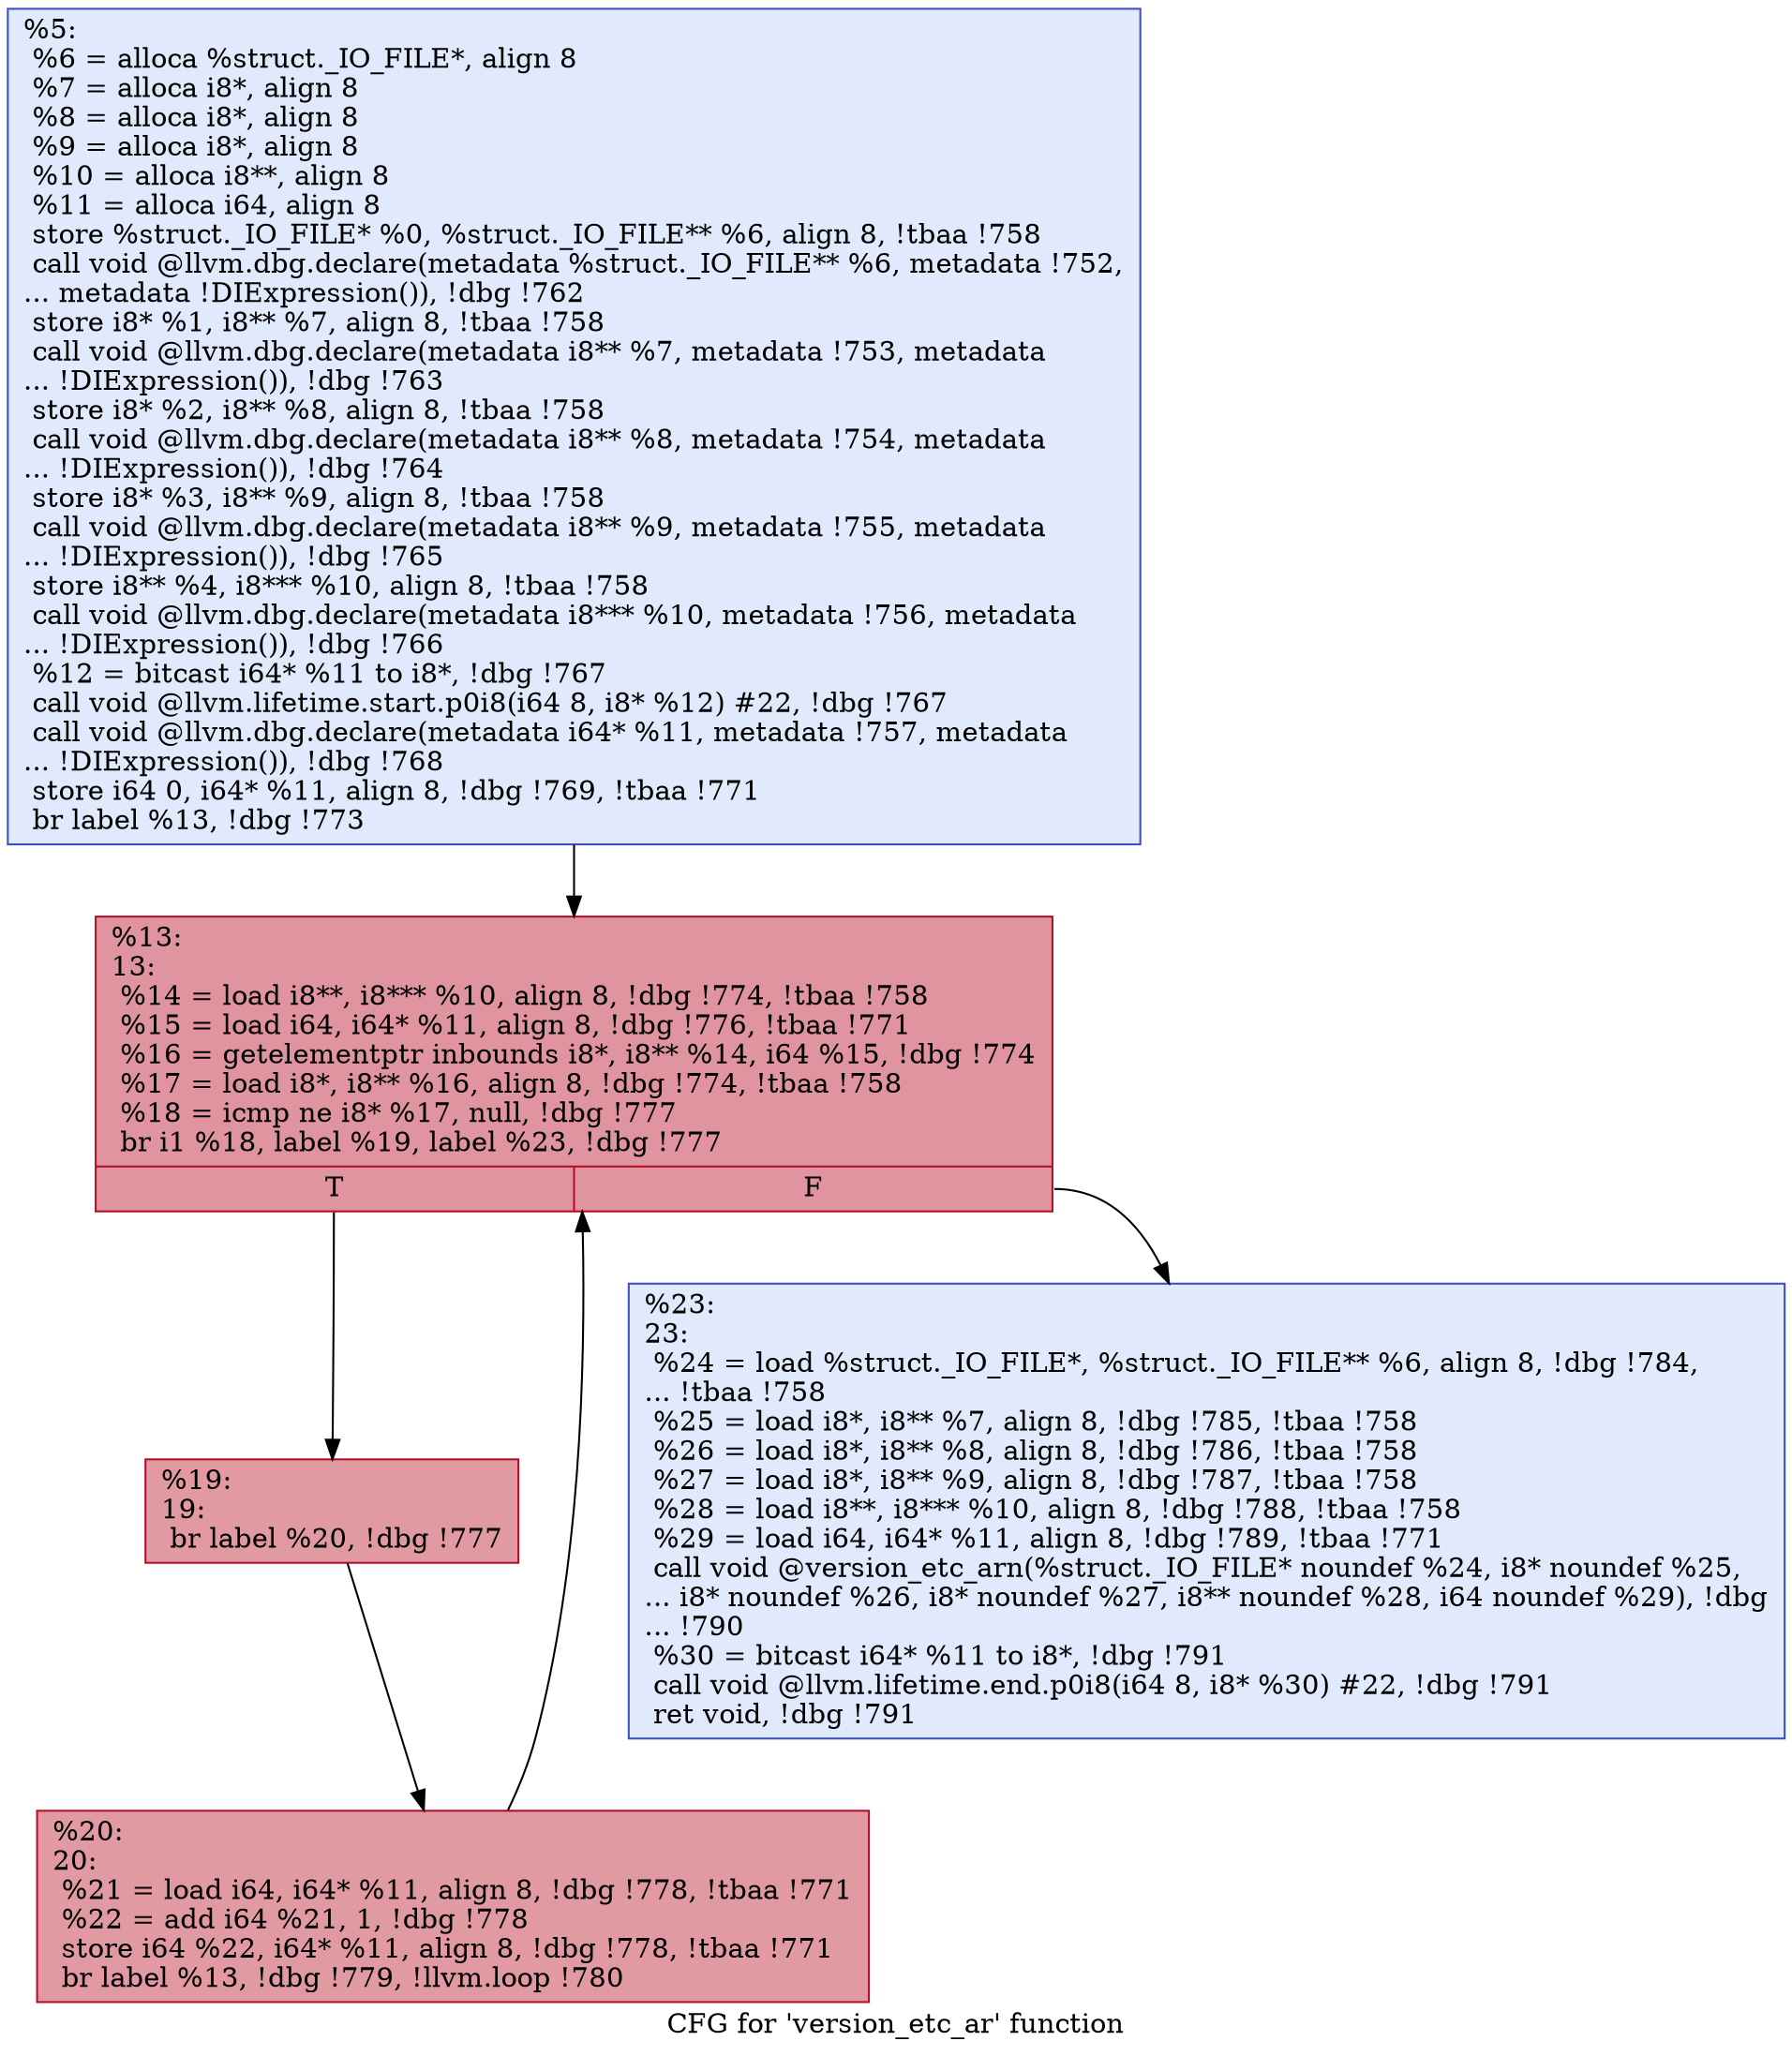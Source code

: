 digraph "CFG for 'version_etc_ar' function" {
	label="CFG for 'version_etc_ar' function";

	Node0x19726c0 [shape=record,color="#3d50c3ff", style=filled, fillcolor="#b9d0f970",label="{%5:\l  %6 = alloca %struct._IO_FILE*, align 8\l  %7 = alloca i8*, align 8\l  %8 = alloca i8*, align 8\l  %9 = alloca i8*, align 8\l  %10 = alloca i8**, align 8\l  %11 = alloca i64, align 8\l  store %struct._IO_FILE* %0, %struct._IO_FILE** %6, align 8, !tbaa !758\l  call void @llvm.dbg.declare(metadata %struct._IO_FILE** %6, metadata !752,\l... metadata !DIExpression()), !dbg !762\l  store i8* %1, i8** %7, align 8, !tbaa !758\l  call void @llvm.dbg.declare(metadata i8** %7, metadata !753, metadata\l... !DIExpression()), !dbg !763\l  store i8* %2, i8** %8, align 8, !tbaa !758\l  call void @llvm.dbg.declare(metadata i8** %8, metadata !754, metadata\l... !DIExpression()), !dbg !764\l  store i8* %3, i8** %9, align 8, !tbaa !758\l  call void @llvm.dbg.declare(metadata i8** %9, metadata !755, metadata\l... !DIExpression()), !dbg !765\l  store i8** %4, i8*** %10, align 8, !tbaa !758\l  call void @llvm.dbg.declare(metadata i8*** %10, metadata !756, metadata\l... !DIExpression()), !dbg !766\l  %12 = bitcast i64* %11 to i8*, !dbg !767\l  call void @llvm.lifetime.start.p0i8(i64 8, i8* %12) #22, !dbg !767\l  call void @llvm.dbg.declare(metadata i64* %11, metadata !757, metadata\l... !DIExpression()), !dbg !768\l  store i64 0, i64* %11, align 8, !dbg !769, !tbaa !771\l  br label %13, !dbg !773\l}"];
	Node0x19726c0 -> Node0x1972740;
	Node0x1972740 [shape=record,color="#b70d28ff", style=filled, fillcolor="#b70d2870",label="{%13:\l13:                                               \l  %14 = load i8**, i8*** %10, align 8, !dbg !774, !tbaa !758\l  %15 = load i64, i64* %11, align 8, !dbg !776, !tbaa !771\l  %16 = getelementptr inbounds i8*, i8** %14, i64 %15, !dbg !774\l  %17 = load i8*, i8** %16, align 8, !dbg !774, !tbaa !758\l  %18 = icmp ne i8* %17, null, !dbg !777\l  br i1 %18, label %19, label %23, !dbg !777\l|{<s0>T|<s1>F}}"];
	Node0x1972740:s0 -> Node0x1972790;
	Node0x1972740:s1 -> Node0x1972830;
	Node0x1972790 [shape=record,color="#b70d28ff", style=filled, fillcolor="#bb1b2c70",label="{%19:\l19:                                               \l  br label %20, !dbg !777\l}"];
	Node0x1972790 -> Node0x19727e0;
	Node0x19727e0 [shape=record,color="#b70d28ff", style=filled, fillcolor="#bb1b2c70",label="{%20:\l20:                                               \l  %21 = load i64, i64* %11, align 8, !dbg !778, !tbaa !771\l  %22 = add i64 %21, 1, !dbg !778\l  store i64 %22, i64* %11, align 8, !dbg !778, !tbaa !771\l  br label %13, !dbg !779, !llvm.loop !780\l}"];
	Node0x19727e0 -> Node0x1972740;
	Node0x1972830 [shape=record,color="#3d50c3ff", style=filled, fillcolor="#b9d0f970",label="{%23:\l23:                                               \l  %24 = load %struct._IO_FILE*, %struct._IO_FILE** %6, align 8, !dbg !784,\l... !tbaa !758\l  %25 = load i8*, i8** %7, align 8, !dbg !785, !tbaa !758\l  %26 = load i8*, i8** %8, align 8, !dbg !786, !tbaa !758\l  %27 = load i8*, i8** %9, align 8, !dbg !787, !tbaa !758\l  %28 = load i8**, i8*** %10, align 8, !dbg !788, !tbaa !758\l  %29 = load i64, i64* %11, align 8, !dbg !789, !tbaa !771\l  call void @version_etc_arn(%struct._IO_FILE* noundef %24, i8* noundef %25,\l... i8* noundef %26, i8* noundef %27, i8** noundef %28, i64 noundef %29), !dbg\l... !790\l  %30 = bitcast i64* %11 to i8*, !dbg !791\l  call void @llvm.lifetime.end.p0i8(i64 8, i8* %30) #22, !dbg !791\l  ret void, !dbg !791\l}"];
}

